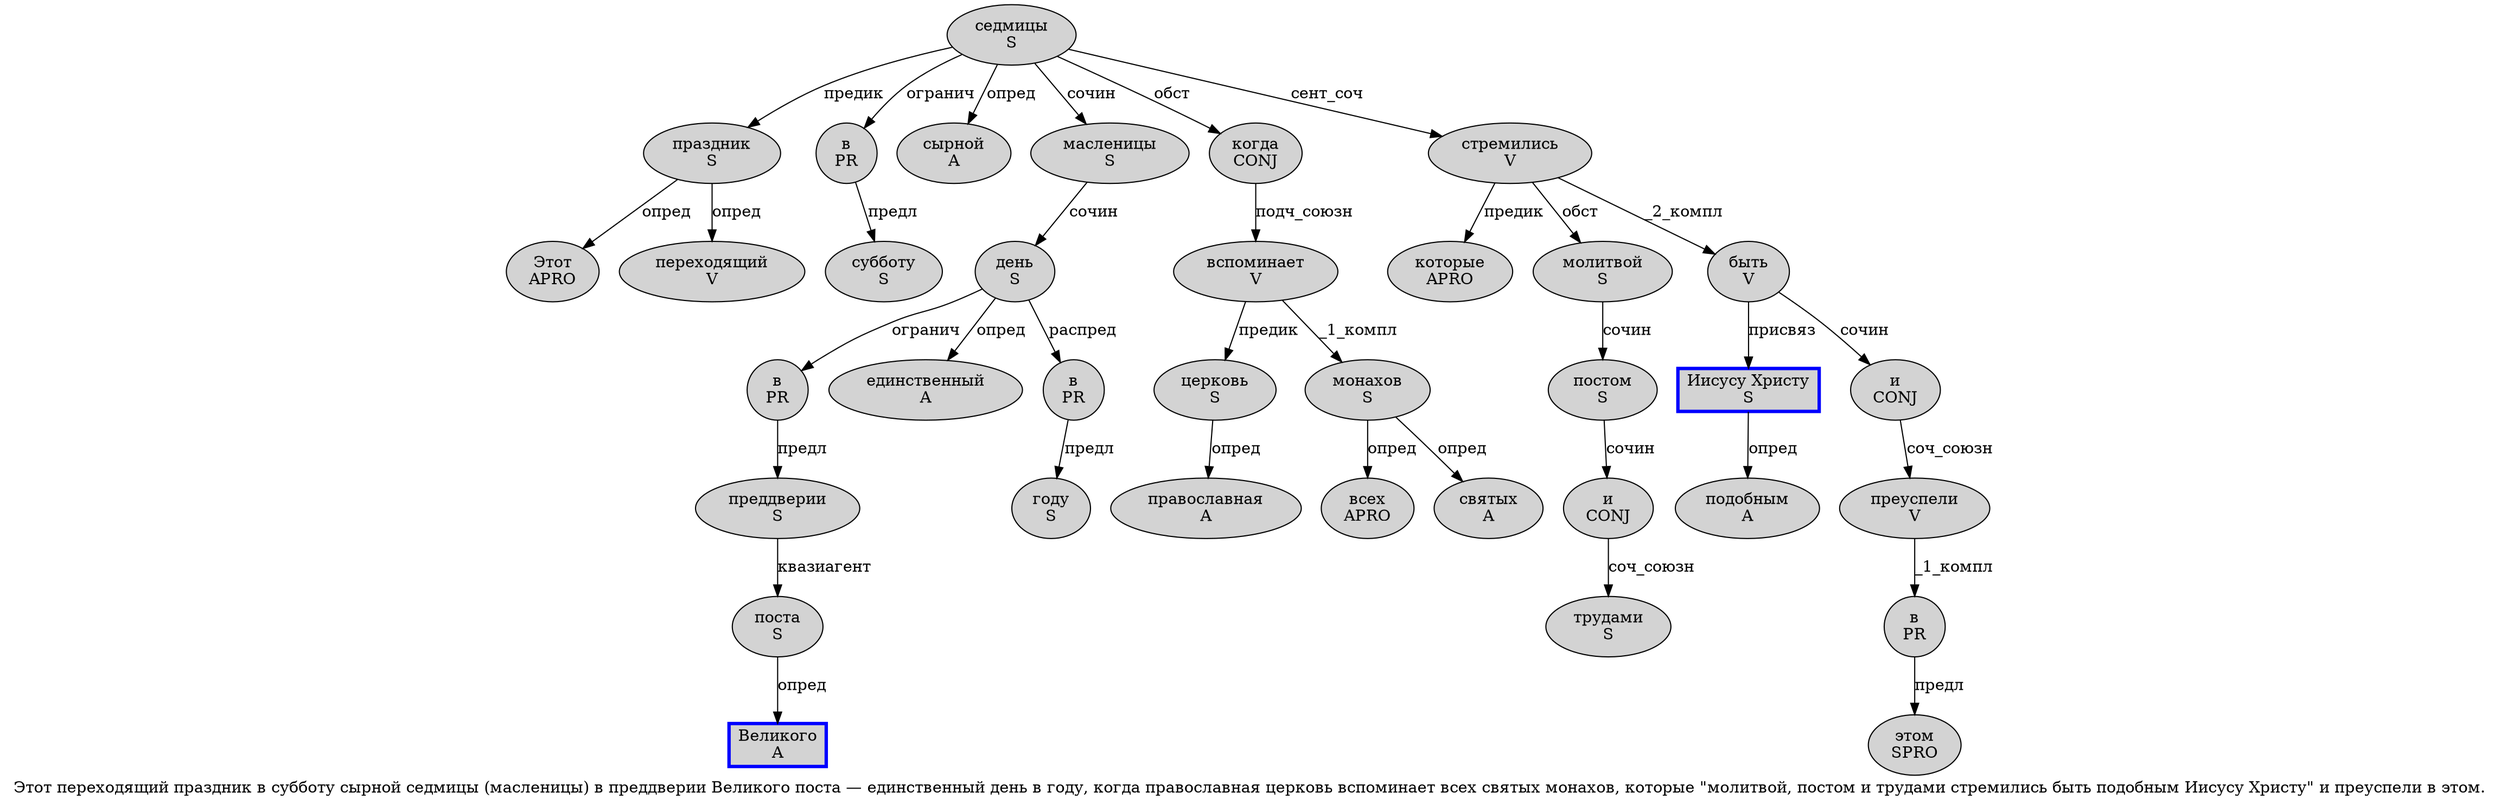 digraph SENTENCE_1171 {
	graph [label="Этот переходящий праздник в субботу сырной седмицы (масленицы) в преддверии Великого поста — единственный день в году, когда православная церковь вспоминает всех святых монахов, которые \"молитвой, постом и трудами стремились быть подобным Иисусу Христу\" и преуспели в этом."]
	node [style=filled]
		0 [label="Этот
APRO" color="" fillcolor=lightgray penwidth=1 shape=ellipse]
		1 [label="переходящий
V" color="" fillcolor=lightgray penwidth=1 shape=ellipse]
		2 [label="праздник
S" color="" fillcolor=lightgray penwidth=1 shape=ellipse]
		3 [label="в
PR" color="" fillcolor=lightgray penwidth=1 shape=ellipse]
		4 [label="субботу
S" color="" fillcolor=lightgray penwidth=1 shape=ellipse]
		5 [label="сырной
A" color="" fillcolor=lightgray penwidth=1 shape=ellipse]
		6 [label="седмицы
S" color="" fillcolor=lightgray penwidth=1 shape=ellipse]
		8 [label="масленицы
S" color="" fillcolor=lightgray penwidth=1 shape=ellipse]
		10 [label="в
PR" color="" fillcolor=lightgray penwidth=1 shape=ellipse]
		11 [label="преддверии
S" color="" fillcolor=lightgray penwidth=1 shape=ellipse]
		12 [label="Великого
A" color=blue fillcolor=lightgray penwidth=3 shape=box]
		13 [label="поста
S" color="" fillcolor=lightgray penwidth=1 shape=ellipse]
		15 [label="единственный
A" color="" fillcolor=lightgray penwidth=1 shape=ellipse]
		16 [label="день
S" color="" fillcolor=lightgray penwidth=1 shape=ellipse]
		17 [label="в
PR" color="" fillcolor=lightgray penwidth=1 shape=ellipse]
		18 [label="году
S" color="" fillcolor=lightgray penwidth=1 shape=ellipse]
		20 [label="когда
CONJ" color="" fillcolor=lightgray penwidth=1 shape=ellipse]
		21 [label="православная
A" color="" fillcolor=lightgray penwidth=1 shape=ellipse]
		22 [label="церковь
S" color="" fillcolor=lightgray penwidth=1 shape=ellipse]
		23 [label="вспоминает
V" color="" fillcolor=lightgray penwidth=1 shape=ellipse]
		24 [label="всех
APRO" color="" fillcolor=lightgray penwidth=1 shape=ellipse]
		25 [label="святых
A" color="" fillcolor=lightgray penwidth=1 shape=ellipse]
		26 [label="монахов
S" color="" fillcolor=lightgray penwidth=1 shape=ellipse]
		28 [label="которые
APRO" color="" fillcolor=lightgray penwidth=1 shape=ellipse]
		30 [label="молитвой
S" color="" fillcolor=lightgray penwidth=1 shape=ellipse]
		32 [label="постом
S" color="" fillcolor=lightgray penwidth=1 shape=ellipse]
		33 [label="и
CONJ" color="" fillcolor=lightgray penwidth=1 shape=ellipse]
		34 [label="трудами
S" color="" fillcolor=lightgray penwidth=1 shape=ellipse]
		35 [label="стремились
V" color="" fillcolor=lightgray penwidth=1 shape=ellipse]
		36 [label="быть
V" color="" fillcolor=lightgray penwidth=1 shape=ellipse]
		37 [label="подобным
A" color="" fillcolor=lightgray penwidth=1 shape=ellipse]
		38 [label="Иисусу Христу
S" color=blue fillcolor=lightgray penwidth=3 shape=box]
		40 [label="и
CONJ" color="" fillcolor=lightgray penwidth=1 shape=ellipse]
		41 [label="преуспели
V" color="" fillcolor=lightgray penwidth=1 shape=ellipse]
		42 [label="в
PR" color="" fillcolor=lightgray penwidth=1 shape=ellipse]
		43 [label="этом
SPRO" color="" fillcolor=lightgray penwidth=1 shape=ellipse]
			16 -> 10 [label="огранич"]
			16 -> 15 [label="опред"]
			16 -> 17 [label="распред"]
			32 -> 33 [label="сочин"]
			33 -> 34 [label="соч_союзн"]
			26 -> 24 [label="опред"]
			26 -> 25 [label="опред"]
			2 -> 0 [label="опред"]
			2 -> 1 [label="опред"]
			8 -> 16 [label="сочин"]
			40 -> 41 [label="соч_союзн"]
			13 -> 12 [label="опред"]
			20 -> 23 [label="подч_союзн"]
			3 -> 4 [label="предл"]
			6 -> 2 [label="предик"]
			6 -> 3 [label="огранич"]
			6 -> 5 [label="опред"]
			6 -> 8 [label="сочин"]
			6 -> 20 [label="обст"]
			6 -> 35 [label="сент_соч"]
			10 -> 11 [label="предл"]
			36 -> 38 [label="присвяз"]
			36 -> 40 [label="сочин"]
			42 -> 43 [label="предл"]
			23 -> 22 [label="предик"]
			23 -> 26 [label="_1_компл"]
			41 -> 42 [label="_1_компл"]
			35 -> 28 [label="предик"]
			35 -> 30 [label="обст"]
			35 -> 36 [label="_2_компл"]
			11 -> 13 [label="квазиагент"]
			22 -> 21 [label="опред"]
			38 -> 37 [label="опред"]
			17 -> 18 [label="предл"]
			30 -> 32 [label="сочин"]
}